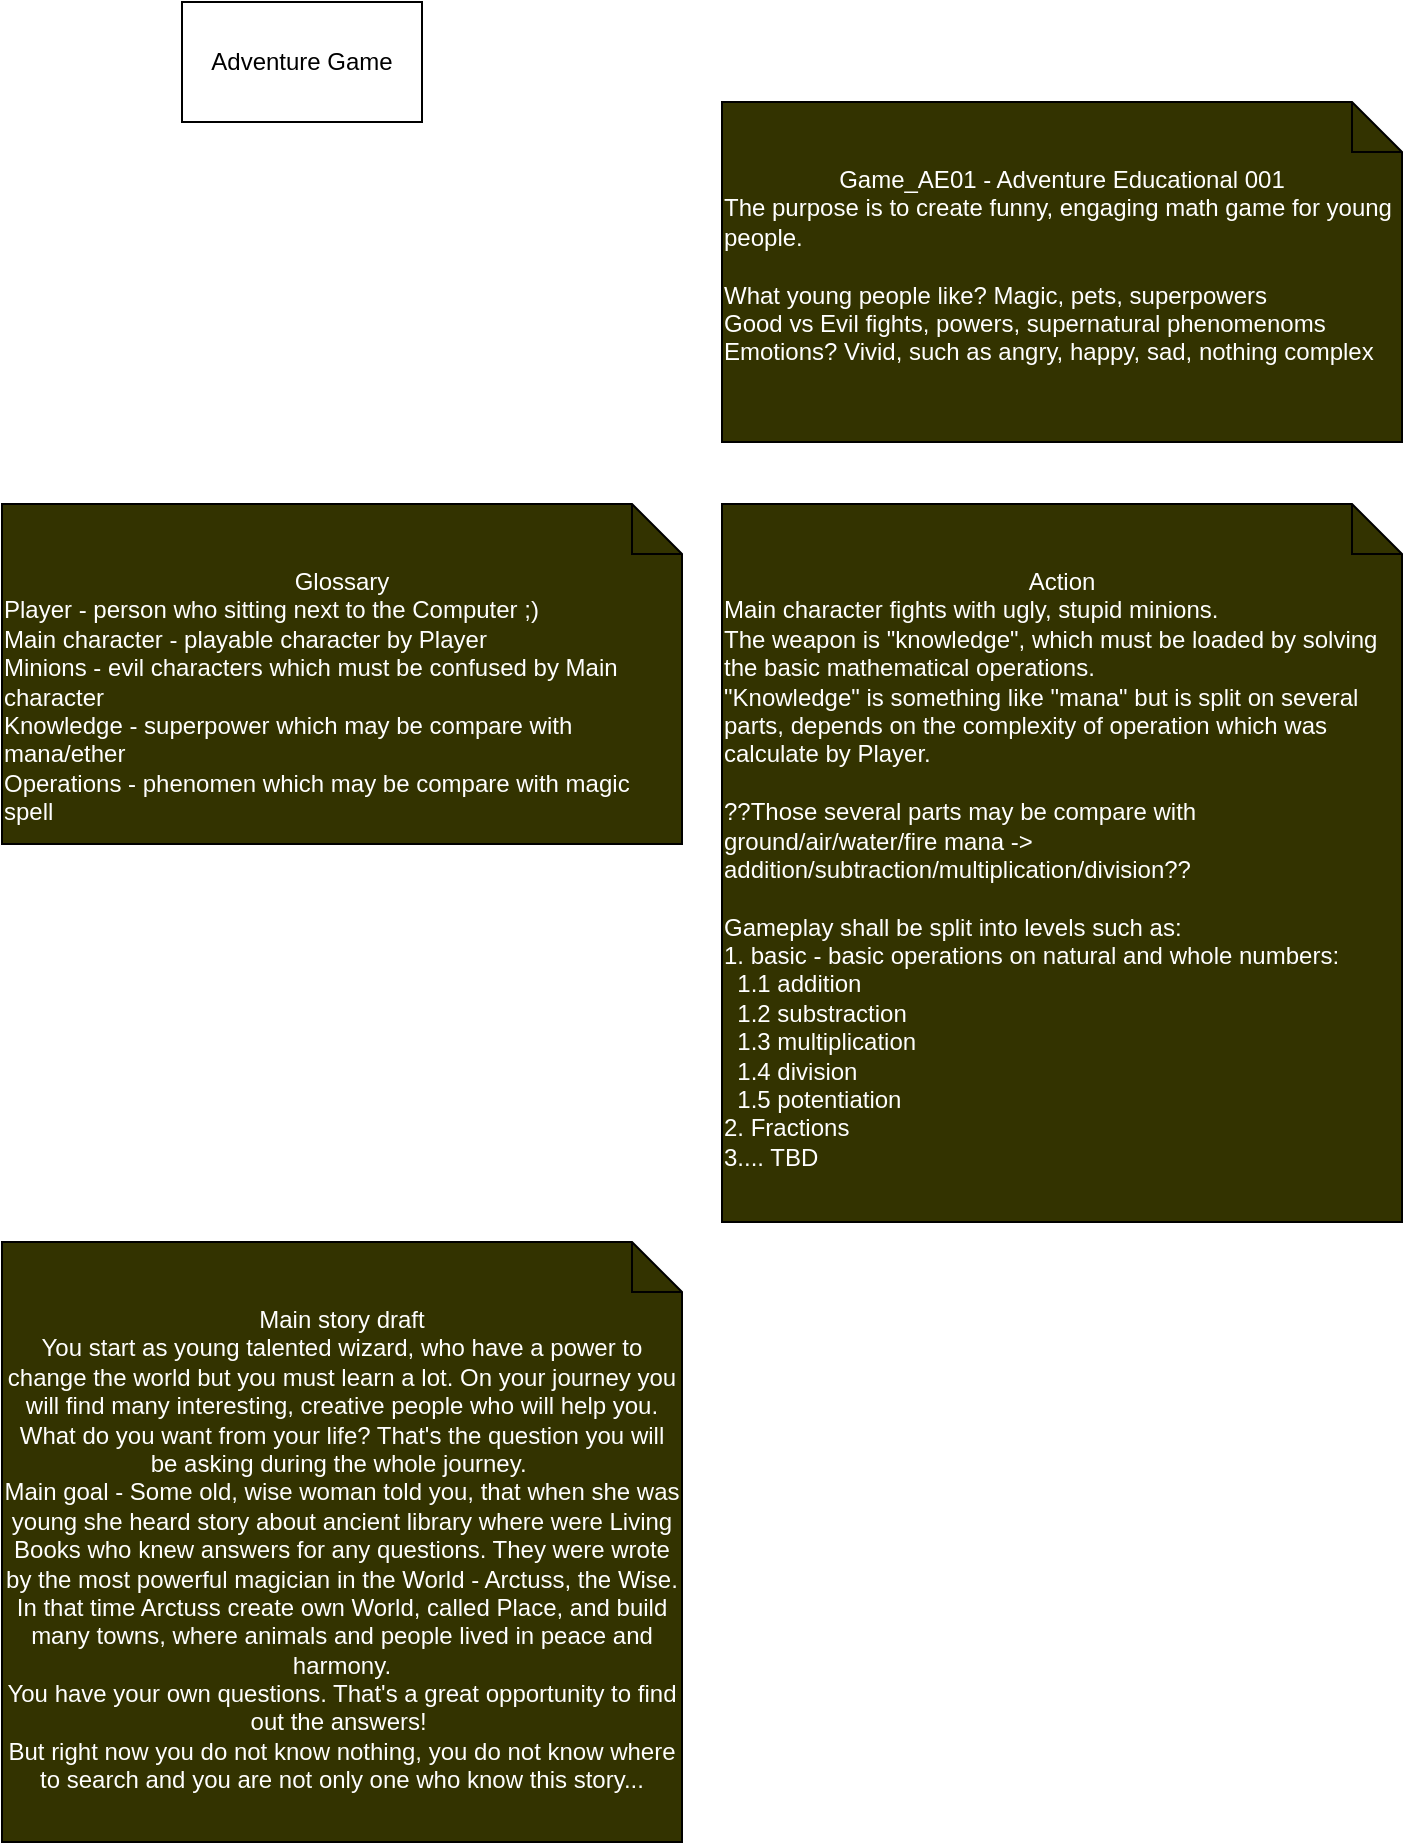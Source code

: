 <mxfile version="24.7.6">
  <diagram name="Strona-1" id="6g-ppjJY28PBCX4yfmqS">
    <mxGraphModel dx="1050" dy="611" grid="1" gridSize="10" guides="1" tooltips="1" connect="1" arrows="1" fold="1" page="1" pageScale="1" pageWidth="827" pageHeight="1169" math="0" shadow="0">
      <root>
        <mxCell id="0" />
        <mxCell id="1" parent="0" />
        <mxCell id="E9Z5-KVDgLf2QwSz4Szn-1" value="Adventure Game" style="rounded=0;whiteSpace=wrap;html=1;" parent="1" vertex="1">
          <mxGeometry x="90" y="60" width="120" height="60" as="geometry" />
        </mxCell>
        <mxCell id="E9Z5-KVDgLf2QwSz4Szn-3" value="Game_AE01 - Adventure Educational 001&lt;br&gt;&lt;div style=&quot;text-align: left;&quot;&gt;&lt;span style=&quot;background-color: initial;&quot;&gt;The purpose is to create funny, engaging math game for young people.&lt;/span&gt;&lt;/div&gt;&lt;div style=&quot;text-align: left;&quot;&gt;&lt;span style=&quot;background-color: initial;&quot;&gt;&lt;br&gt;&lt;/span&gt;&lt;/div&gt;&lt;div style=&quot;text-align: left;&quot;&gt;&lt;span style=&quot;background-color: initial;&quot;&gt;What young people like? Magic, pets, superpowers&amp;nbsp;&lt;/span&gt;&lt;/div&gt;&lt;div style=&quot;text-align: left;&quot;&gt;Good vs Evil fights, powers, supernatural phenomenoms&lt;/div&gt;&lt;div style=&quot;text-align: left;&quot;&gt;Emotions? Vivid, such as angry, happy, sad, nothing complex&lt;/div&gt;&lt;div style=&quot;text-align: left;&quot;&gt;&lt;br&gt;&lt;/div&gt;" style="shape=note2;boundedLbl=1;whiteSpace=wrap;html=1;size=25;verticalAlign=top;align=center;fillColor=#333300;fontColor=#FFFFFF;" parent="1" vertex="1">
          <mxGeometry x="360" y="110" width="340" height="170" as="geometry" />
        </mxCell>
        <mxCell id="E9Z5-KVDgLf2QwSz4Szn-4" value="&lt;div style=&quot;&quot;&gt;Action&lt;/div&gt;&lt;div style=&quot;text-align: left;&quot;&gt;Main character fights with ugly, stupid minions.&lt;br&gt;The weapon is &quot;knowledge&quot;, which must be loaded by solving the basic mathematical operations.&lt;br&gt;&quot;Knowledge&quot; is something like &quot;mana&quot; but is split on several parts, depends on the complexity of operation which was calculate by Player.&lt;br&gt;&lt;br&gt;&lt;/div&gt;&lt;div style=&quot;text-align: left;&quot;&gt;??Those several parts may be compare with ground/air/water/fire mana -&amp;gt; addition/subtraction/multiplication/division??&lt;/div&gt;&lt;div style=&quot;text-align: left;&quot;&gt;&lt;br&gt;&lt;/div&gt;&lt;div style=&quot;text-align: left;&quot;&gt;Gameplay shall be split into levels such as:&lt;/div&gt;&lt;div style=&quot;text-align: left;&quot;&gt;1. basic - basic operations&amp;nbsp;&lt;span style=&quot;background-color: initial;&quot;&gt;on natural and whole numbers&lt;/span&gt;&lt;span style=&quot;background-color: initial;&quot;&gt;:&lt;/span&gt;&lt;/div&gt;&lt;div style=&quot;text-align: left;&quot;&gt;&amp;nbsp; 1.1 addition&lt;/div&gt;&lt;div style=&quot;text-align: left;&quot;&gt;&amp;nbsp; 1.2 substraction&lt;/div&gt;&lt;div style=&quot;text-align: left;&quot;&gt;&amp;nbsp; 1.3 multiplication&lt;/div&gt;&lt;div style=&quot;text-align: left;&quot;&gt;&amp;nbsp; 1.4 division&lt;/div&gt;&lt;div style=&quot;text-align: left;&quot;&gt;&amp;nbsp; 1.5 potentiation&amp;nbsp;&lt;/div&gt;&lt;div style=&quot;text-align: left;&quot;&gt;2. Fractions&lt;/div&gt;&lt;div style=&quot;text-align: left;&quot;&gt;3.... TBD&lt;/div&gt;" style="shape=note2;boundedLbl=1;whiteSpace=wrap;html=1;size=25;verticalAlign=top;align=center;fillColor=#333300;fontColor=#FFFFFF;" parent="1" vertex="1">
          <mxGeometry x="360" y="311" width="340" height="359" as="geometry" />
        </mxCell>
        <mxCell id="E9Z5-KVDgLf2QwSz4Szn-5" value="&lt;div style=&quot;&quot;&gt;Glossary&lt;/div&gt;&lt;div style=&quot;text-align: left;&quot;&gt;Player - person who sitting next to the Computer ;)&lt;/div&gt;&lt;div style=&quot;text-align: left;&quot;&gt;Main character - playable character by Player&lt;/div&gt;&lt;div style=&quot;text-align: left;&quot;&gt;Minions - evil characters which must be confused by Main character&lt;br&gt;Knowledge - superpower which may be compare with mana/ether&lt;br&gt;Operations - phenomen which may be compare with magic spell&lt;/div&gt;" style="shape=note2;boundedLbl=1;whiteSpace=wrap;html=1;size=25;verticalAlign=top;align=center;fillColor=#333300;fontColor=#FFFFFF;" parent="1" vertex="1">
          <mxGeometry y="311" width="340" height="170" as="geometry" />
        </mxCell>
        <mxCell id="uu3oAmoelk0BLP45TTqR-1" value="&lt;div style=&quot;&quot;&gt;Main story draft&lt;/div&gt;&lt;div style=&quot;&quot;&gt;You start as young talented wizard, who have a power to change the world but you must learn a lot. On your journey you will find many interesting, creative people who will help you.&lt;/div&gt;&lt;div style=&quot;&quot;&gt;What do you want from your life? That&#39;s the question you will be asking during the whole journey.&amp;nbsp;&lt;br&gt;Main goal - Some old, wise woman told you, that when she was young she heard story about ancient library where were Living Books who knew answers for any questions. They were wrote by the most powerful magician in the World - Arctuss, the Wise. In that time Arctuss create own World, called Place, and build many towns, where animals and people lived in peace and harmony.&lt;/div&gt;&lt;div style=&quot;&quot;&gt;You have your own questions. That&#39;s a great opportunity to find out the answers!&amp;nbsp;&lt;br&gt;But right now you do not know nothing, you do not know where to search and you are not only one who know this story...&lt;/div&gt;" style="shape=note2;boundedLbl=1;whiteSpace=wrap;html=1;size=25;verticalAlign=top;align=center;fillColor=#333300;fontColor=#FFFFFF;" parent="1" vertex="1">
          <mxGeometry y="680" width="340" height="300" as="geometry" />
        </mxCell>
      </root>
    </mxGraphModel>
  </diagram>
</mxfile>

